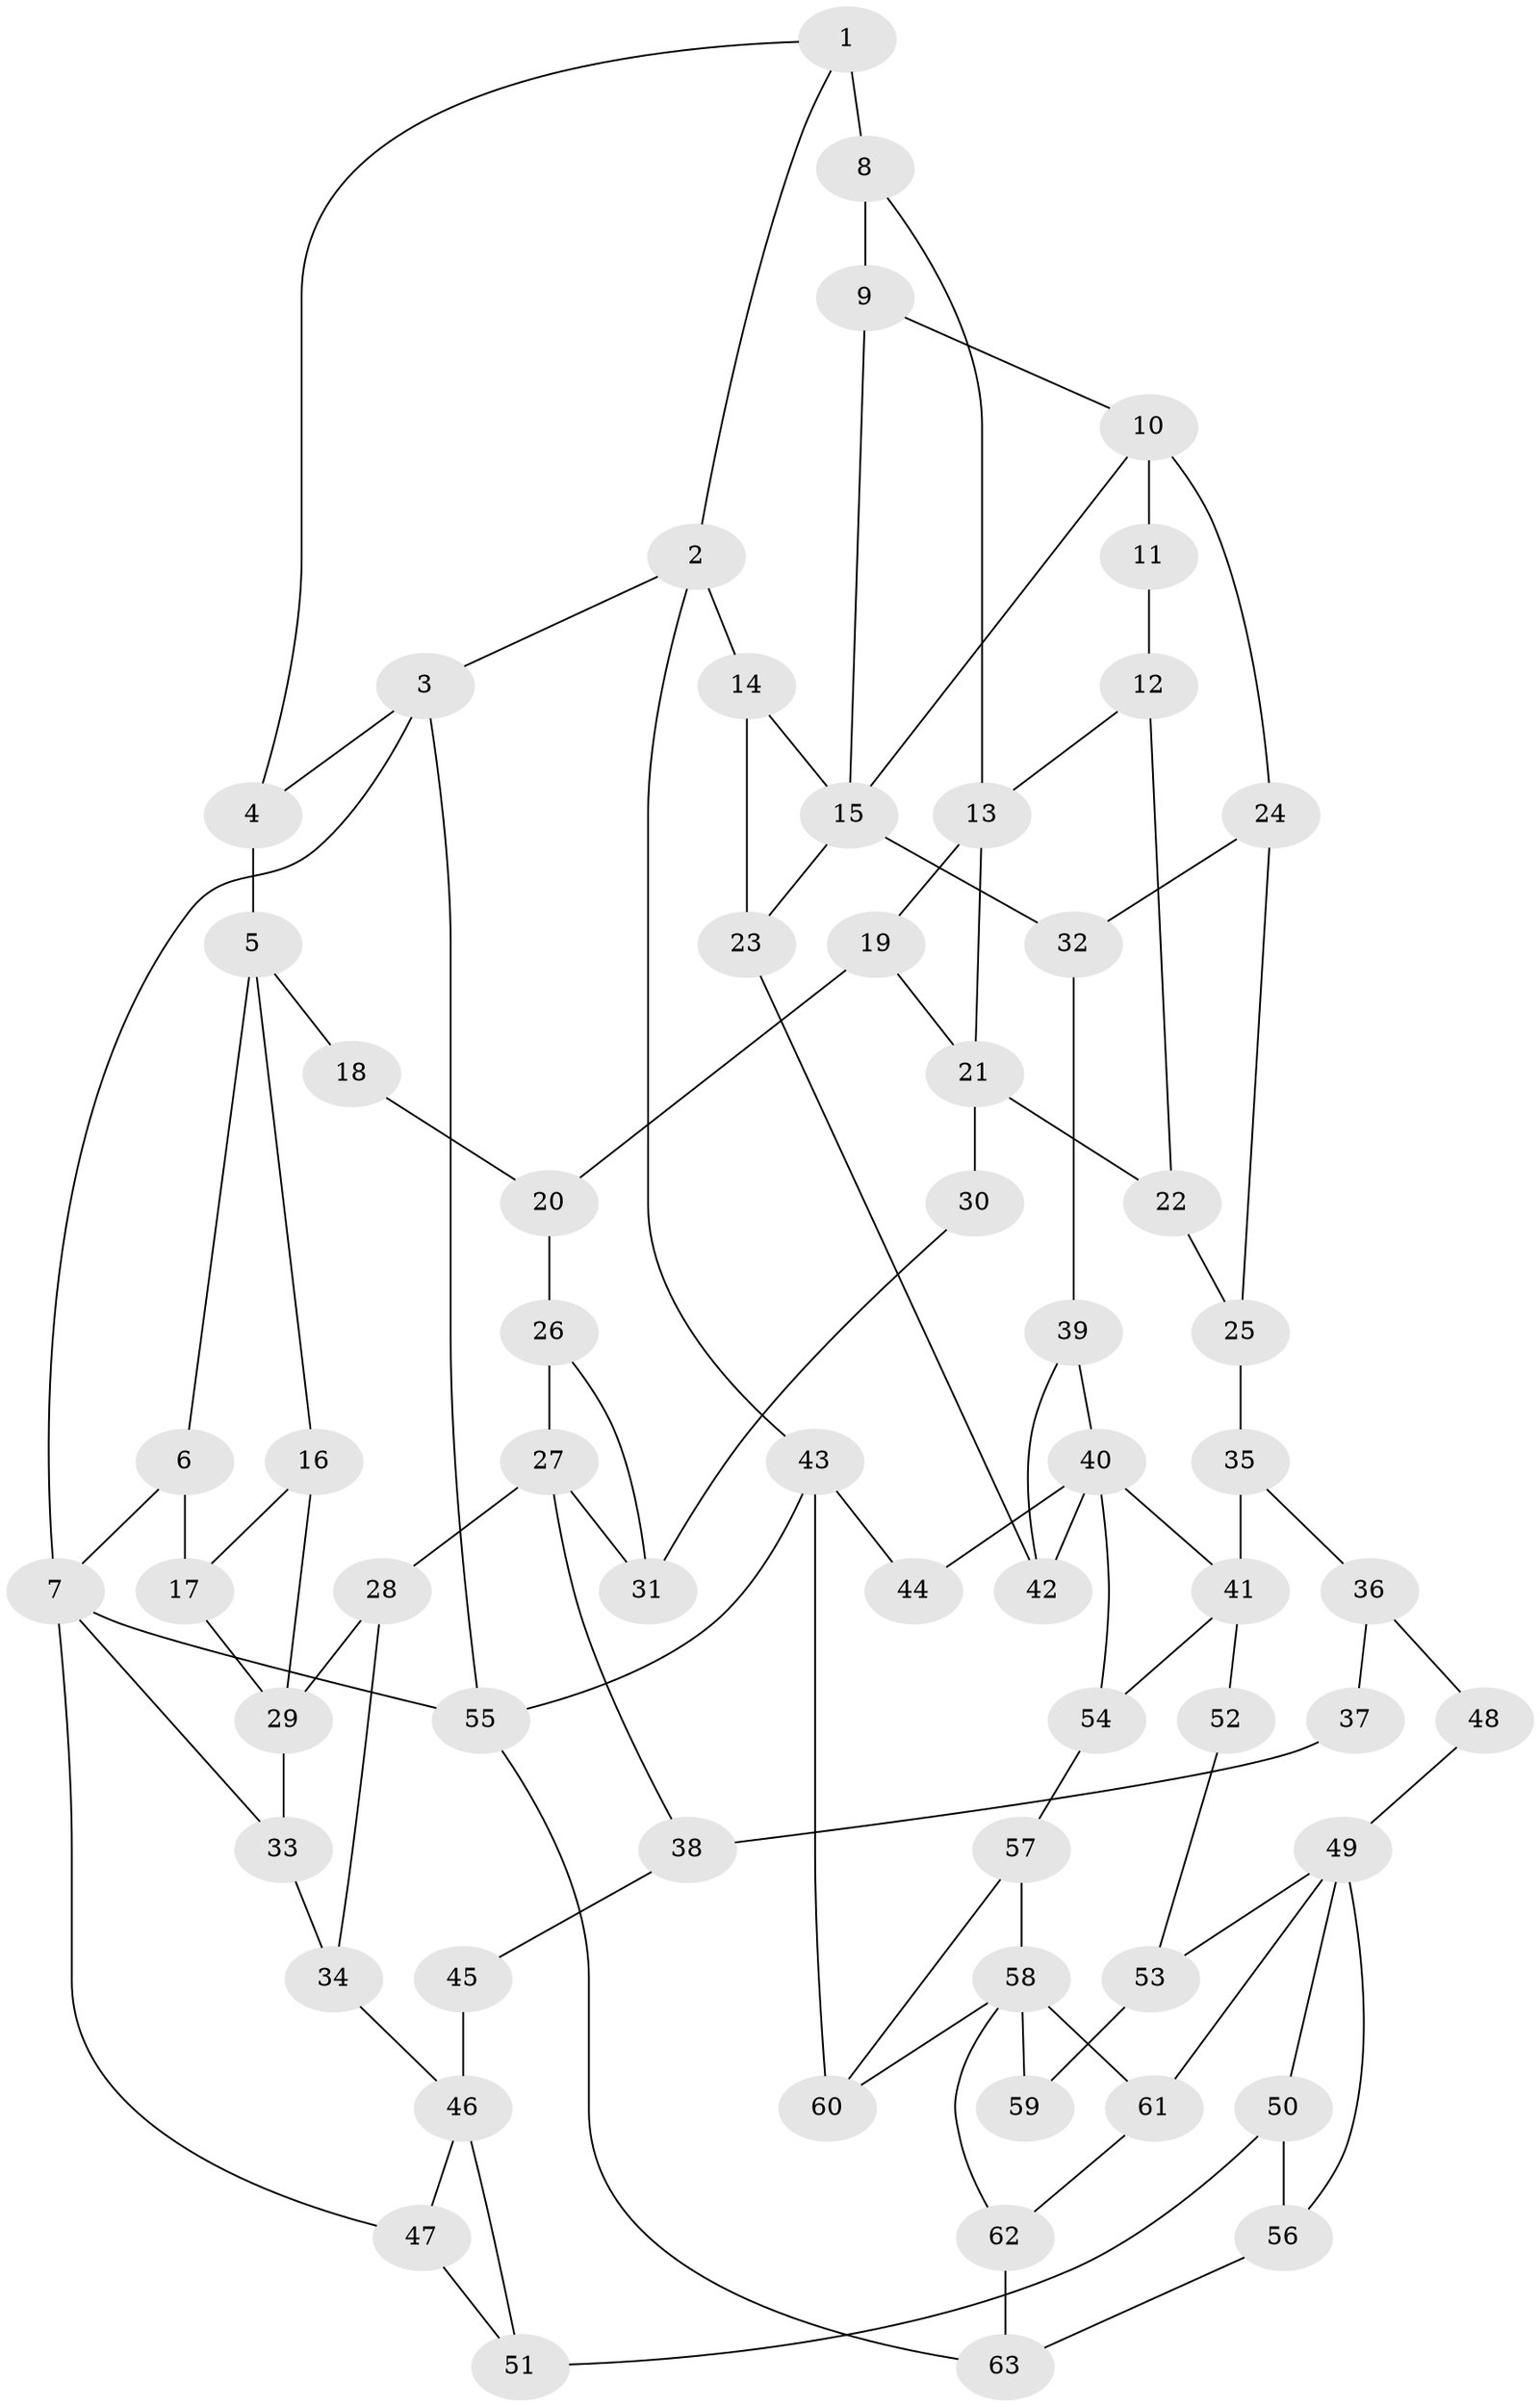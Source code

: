 // original degree distribution, {3: 0.015873015873015872, 4: 0.2619047619047619, 6: 0.24603174603174602, 5: 0.47619047619047616}
// Generated by graph-tools (version 1.1) at 2025/38/03/09/25 02:38:45]
// undirected, 63 vertices, 101 edges
graph export_dot {
graph [start="1"]
  node [color=gray90,style=filled];
  1;
  2;
  3;
  4;
  5;
  6;
  7;
  8;
  9;
  10;
  11;
  12;
  13;
  14;
  15;
  16;
  17;
  18;
  19;
  20;
  21;
  22;
  23;
  24;
  25;
  26;
  27;
  28;
  29;
  30;
  31;
  32;
  33;
  34;
  35;
  36;
  37;
  38;
  39;
  40;
  41;
  42;
  43;
  44;
  45;
  46;
  47;
  48;
  49;
  50;
  51;
  52;
  53;
  54;
  55;
  56;
  57;
  58;
  59;
  60;
  61;
  62;
  63;
  1 -- 2 [weight=1.0];
  1 -- 4 [weight=1.0];
  1 -- 8 [weight=2.0];
  2 -- 3 [weight=1.0];
  2 -- 14 [weight=1.0];
  2 -- 43 [weight=1.0];
  3 -- 4 [weight=1.0];
  3 -- 7 [weight=1.0];
  3 -- 55 [weight=1.0];
  4 -- 5 [weight=2.0];
  5 -- 6 [weight=1.0];
  5 -- 16 [weight=1.0];
  5 -- 18 [weight=2.0];
  6 -- 7 [weight=1.0];
  6 -- 17 [weight=1.0];
  7 -- 33 [weight=1.0];
  7 -- 47 [weight=2.0];
  7 -- 55 [weight=1.0];
  8 -- 9 [weight=1.0];
  8 -- 13 [weight=2.0];
  9 -- 10 [weight=1.0];
  9 -- 15 [weight=1.0];
  10 -- 11 [weight=2.0];
  10 -- 15 [weight=1.0];
  10 -- 24 [weight=1.0];
  11 -- 12 [weight=1.0];
  12 -- 13 [weight=1.0];
  12 -- 22 [weight=1.0];
  13 -- 19 [weight=1.0];
  13 -- 21 [weight=1.0];
  14 -- 15 [weight=1.0];
  14 -- 23 [weight=1.0];
  15 -- 23 [weight=1.0];
  15 -- 32 [weight=2.0];
  16 -- 17 [weight=1.0];
  16 -- 29 [weight=1.0];
  17 -- 29 [weight=1.0];
  18 -- 20 [weight=1.0];
  19 -- 20 [weight=1.0];
  19 -- 21 [weight=1.0];
  20 -- 26 [weight=1.0];
  21 -- 22 [weight=2.0];
  21 -- 30 [weight=2.0];
  22 -- 25 [weight=2.0];
  23 -- 42 [weight=1.0];
  24 -- 25 [weight=1.0];
  24 -- 32 [weight=1.0];
  25 -- 35 [weight=2.0];
  26 -- 27 [weight=1.0];
  26 -- 31 [weight=1.0];
  27 -- 28 [weight=2.0];
  27 -- 31 [weight=1.0];
  27 -- 38 [weight=1.0];
  28 -- 29 [weight=3.0];
  28 -- 34 [weight=1.0];
  29 -- 33 [weight=1.0];
  30 -- 31 [weight=1.0];
  32 -- 39 [weight=1.0];
  33 -- 34 [weight=1.0];
  34 -- 46 [weight=1.0];
  35 -- 36 [weight=2.0];
  35 -- 41 [weight=2.0];
  36 -- 37 [weight=2.0];
  36 -- 48 [weight=1.0];
  37 -- 38 [weight=1.0];
  38 -- 45 [weight=1.0];
  39 -- 40 [weight=1.0];
  39 -- 42 [weight=1.0];
  40 -- 41 [weight=1.0];
  40 -- 42 [weight=1.0];
  40 -- 44 [weight=2.0];
  40 -- 54 [weight=1.0];
  41 -- 52 [weight=2.0];
  41 -- 54 [weight=1.0];
  43 -- 44 [weight=1.0];
  43 -- 55 [weight=1.0];
  43 -- 60 [weight=1.0];
  45 -- 46 [weight=2.0];
  46 -- 47 [weight=2.0];
  46 -- 51 [weight=1.0];
  47 -- 51 [weight=2.0];
  48 -- 49 [weight=2.0];
  49 -- 50 [weight=1.0];
  49 -- 53 [weight=1.0];
  49 -- 56 [weight=1.0];
  49 -- 61 [weight=1.0];
  50 -- 51 [weight=2.0];
  50 -- 56 [weight=2.0];
  52 -- 53 [weight=1.0];
  53 -- 59 [weight=1.0];
  54 -- 57 [weight=1.0];
  55 -- 63 [weight=1.0];
  56 -- 63 [weight=1.0];
  57 -- 58 [weight=1.0];
  57 -- 60 [weight=1.0];
  58 -- 59 [weight=2.0];
  58 -- 60 [weight=1.0];
  58 -- 61 [weight=1.0];
  58 -- 62 [weight=1.0];
  61 -- 62 [weight=1.0];
  62 -- 63 [weight=1.0];
}
